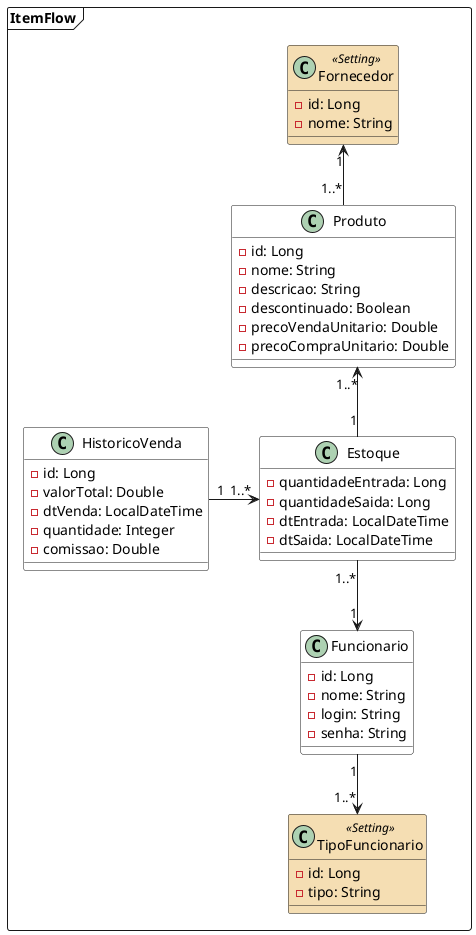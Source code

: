 @startuml
'https://plantuml.com/class-diagram

skinparam defaultFontName Droid Sans
skinparam linetype ortho
skinparam nodesep 50
skinparam class {
    BackgroundColor White
    BackgroundColor<<Setting>> Wheat
}

set separator none
package ItemFlow <<Frame>>{
    class Produto {
        - id: Long
        - nome: String
        - descricao: String
        - descontinuado: Boolean
        - precoVendaUnitario: Double
        - precoCompraUnitario: Double
    }

    class Estoque {
         - quantidadeEntrada: Long
         - quantidadeSaida: Long
         - dtEntrada: LocalDateTime
         - dtSaida: LocalDateTime
    }

    class Funcionario {
        - id: Long
        - nome: String
        - login: String
        - senha: String
    }

    class HistoricoVenda {
        - id: Long
        - valorTotal: Double
        - dtVenda: LocalDateTime
        - quantidade: Integer
        - comissao: Double

    }
    class Fornecedor <<Setting>>{
        - id: Long
        - nome: String
    }
    class TipoFuncionario <<Setting>> {
        - id: Long
        - tipo: String
    }


Estoque "1..*" --> "1" Funcionario
Fornecedor "1" <-- "1..*" Produto
Funcionario "1" --> "1..*" TipoFuncionario
HistoricoVenda "1" -> "1..*" "Estoque"
Produto "1..*" <-- "1" Estoque
}

@enduml
